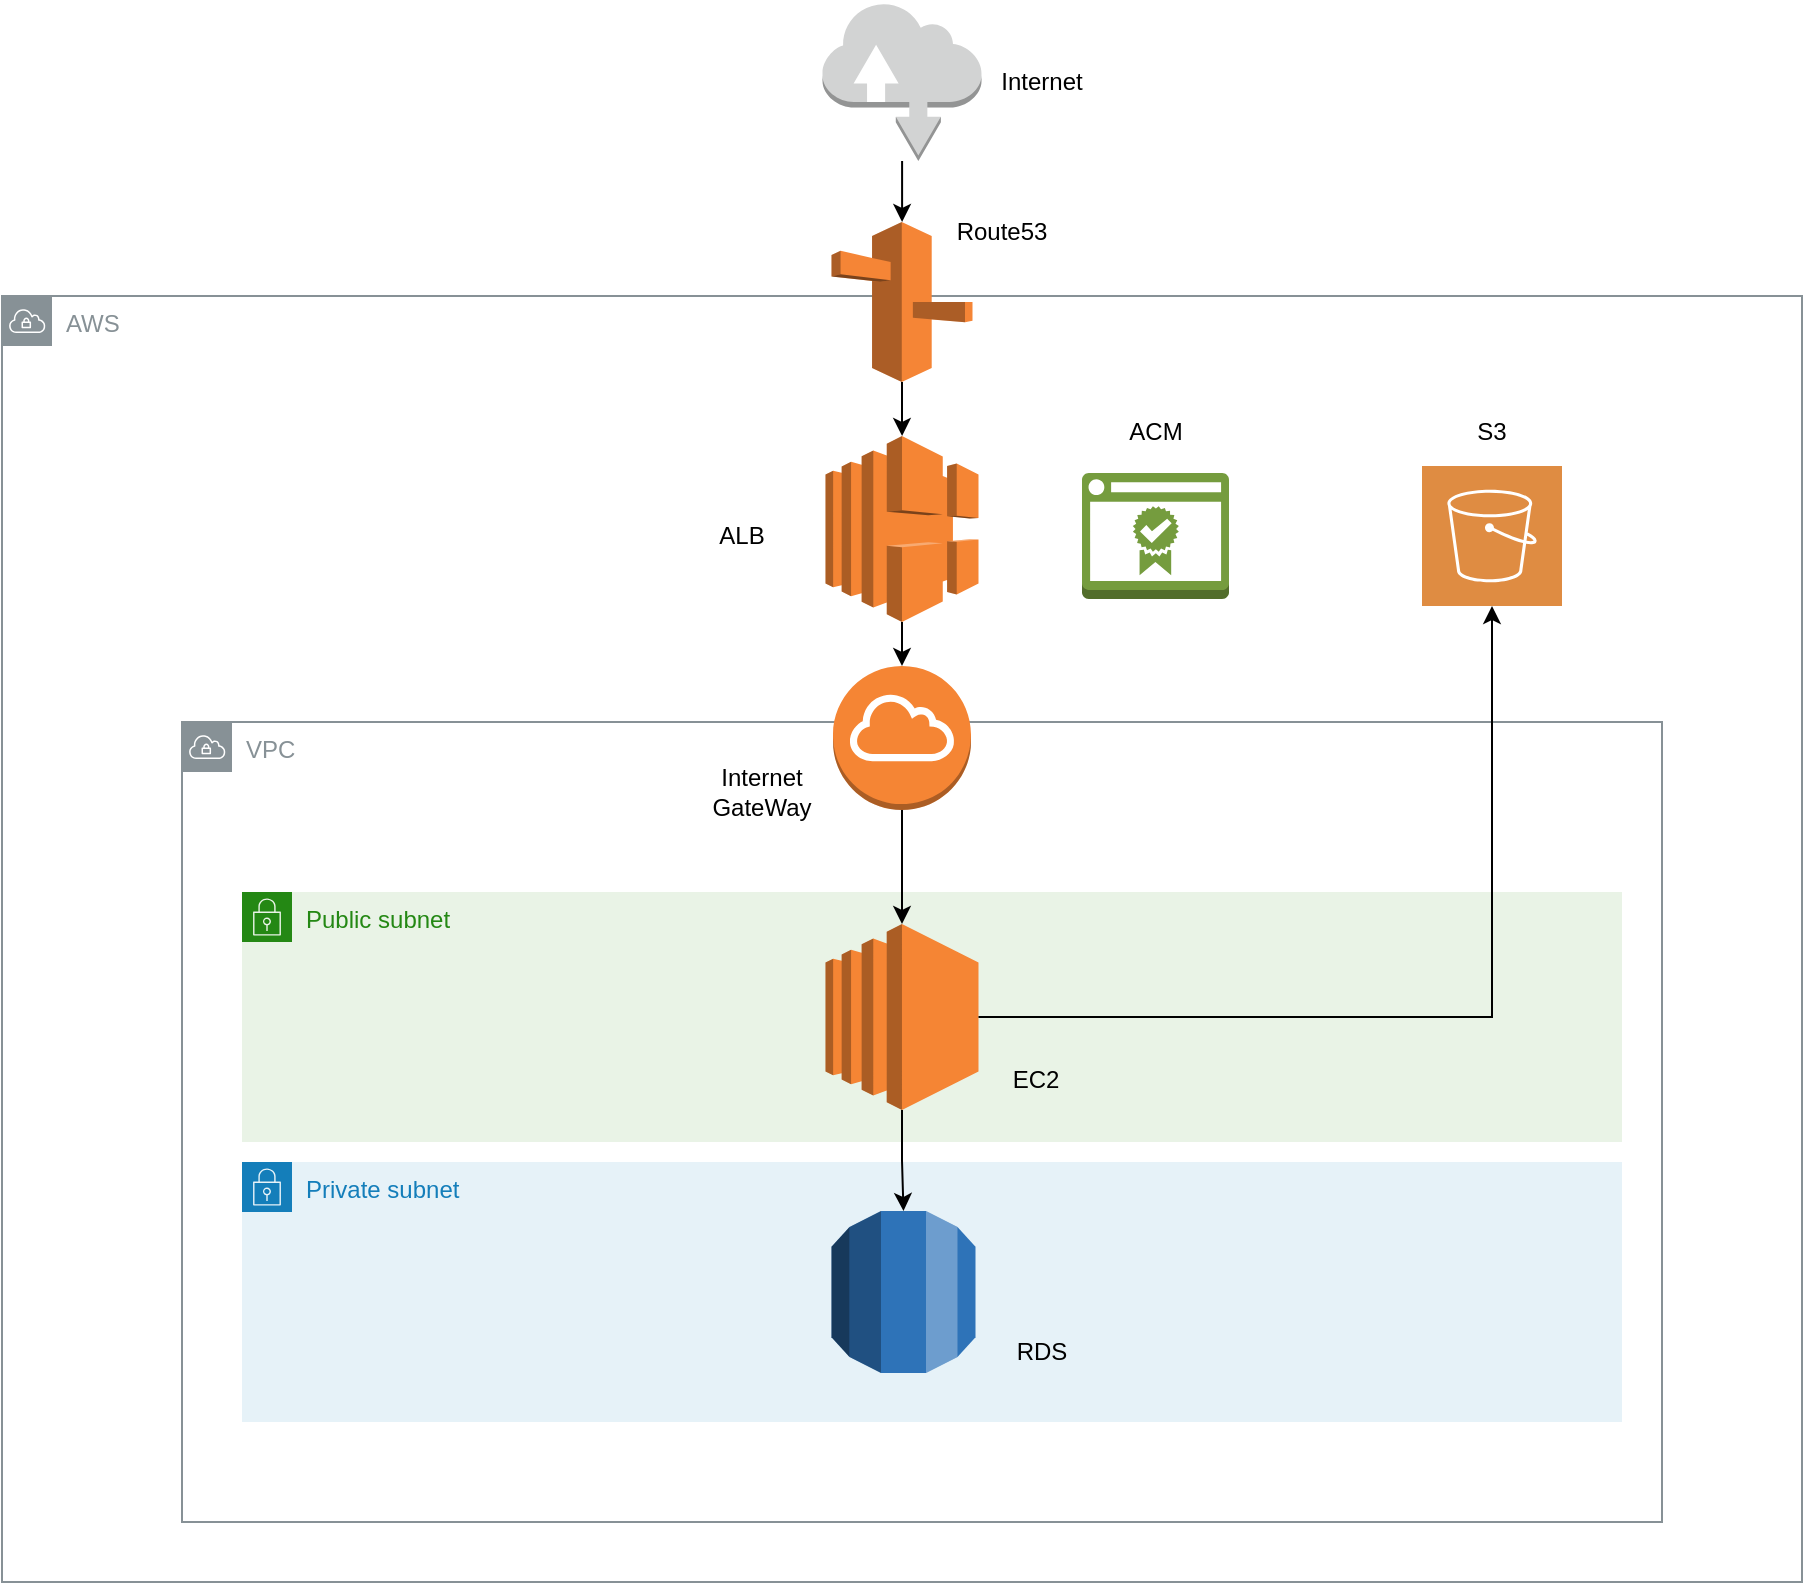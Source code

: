 <mxfile version="18.0.4" type="github">
  <diagram id="9SsaOzjTqmTuQHojiQGS" name="ページ1">
    <mxGraphModel dx="1426" dy="794" grid="1" gridSize="10" guides="1" tooltips="1" connect="1" arrows="1" fold="1" page="1" pageScale="1" pageWidth="1169" pageHeight="827" math="0" shadow="0">
      <root>
        <mxCell id="0" />
        <mxCell id="1" parent="0" />
        <mxCell id="_DxccNaKRBvqQ13TV_rj-8" value="AWS" style="sketch=0;outlineConnect=0;gradientColor=none;html=1;whiteSpace=wrap;fontSize=12;fontStyle=0;shape=mxgraph.aws4.group;grIcon=mxgraph.aws4.group_vpc;strokeColor=#879196;fillColor=none;verticalAlign=top;align=left;spacingLeft=30;fontColor=#879196;dashed=0;" vertex="1" parent="1">
          <mxGeometry x="150" y="157" width="900" height="643" as="geometry" />
        </mxCell>
        <mxCell id="_DxccNaKRBvqQ13TV_rj-1" value="VPC" style="sketch=0;outlineConnect=0;gradientColor=none;html=1;whiteSpace=wrap;fontSize=12;fontStyle=0;shape=mxgraph.aws4.group;grIcon=mxgraph.aws4.group_vpc;strokeColor=#879196;fillColor=none;verticalAlign=top;align=left;spacingLeft=30;fontColor=#879196;dashed=0;" vertex="1" parent="1">
          <mxGeometry x="240" y="370" width="740" height="400" as="geometry" />
        </mxCell>
        <mxCell id="_DxccNaKRBvqQ13TV_rj-6" value="Private subnet" style="points=[[0,0],[0.25,0],[0.5,0],[0.75,0],[1,0],[1,0.25],[1,0.5],[1,0.75],[1,1],[0.75,1],[0.5,1],[0.25,1],[0,1],[0,0.75],[0,0.5],[0,0.25]];outlineConnect=0;gradientColor=none;html=1;whiteSpace=wrap;fontSize=12;fontStyle=0;container=1;pointerEvents=0;collapsible=0;recursiveResize=0;shape=mxgraph.aws4.group;grIcon=mxgraph.aws4.group_security_group;grStroke=0;strokeColor=#147EBA;fillColor=#E6F2F8;verticalAlign=top;align=left;spacingLeft=30;fontColor=#147EBA;dashed=0;" vertex="1" parent="1">
          <mxGeometry x="270" y="590" width="690" height="130" as="geometry" />
        </mxCell>
        <mxCell id="_DxccNaKRBvqQ13TV_rj-13" value="" style="outlineConnect=0;dashed=0;verticalLabelPosition=bottom;verticalAlign=top;align=center;html=1;shape=mxgraph.aws3.rds;fillColor=#2E73B8;gradientColor=none;" vertex="1" parent="_DxccNaKRBvqQ13TV_rj-6">
          <mxGeometry x="294.75" y="24.5" width="72" height="81" as="geometry" />
        </mxCell>
        <mxCell id="_DxccNaKRBvqQ13TV_rj-7" value="Public subnet" style="points=[[0,0],[0.25,0],[0.5,0],[0.75,0],[1,0],[1,0.25],[1,0.5],[1,0.75],[1,1],[0.75,1],[0.5,1],[0.25,1],[0,1],[0,0.75],[0,0.5],[0,0.25]];outlineConnect=0;gradientColor=none;html=1;whiteSpace=wrap;fontSize=12;fontStyle=0;container=1;pointerEvents=0;collapsible=0;recursiveResize=0;shape=mxgraph.aws4.group;grIcon=mxgraph.aws4.group_security_group;grStroke=0;strokeColor=#248814;fillColor=#E9F3E6;verticalAlign=top;align=left;spacingLeft=30;fontColor=#248814;dashed=0;" vertex="1" parent="1">
          <mxGeometry x="270" y="455" width="690" height="125" as="geometry" />
        </mxCell>
        <mxCell id="_DxccNaKRBvqQ13TV_rj-11" value="" style="outlineConnect=0;dashed=0;verticalLabelPosition=bottom;verticalAlign=top;align=center;html=1;shape=mxgraph.aws3.ec2;fillColor=#F58534;gradientColor=none;" vertex="1" parent="_DxccNaKRBvqQ13TV_rj-7">
          <mxGeometry x="291.75" y="16" width="76.5" height="93" as="geometry" />
        </mxCell>
        <mxCell id="_DxccNaKRBvqQ13TV_rj-29" value="EC2" style="text;html=1;strokeColor=none;fillColor=none;align=center;verticalAlign=middle;whiteSpace=wrap;rounded=0;" vertex="1" parent="_DxccNaKRBvqQ13TV_rj-7">
          <mxGeometry x="366.5" y="79" width="60" height="30" as="geometry" />
        </mxCell>
        <mxCell id="_DxccNaKRBvqQ13TV_rj-39" style="edgeStyle=orthogonalEdgeStyle;rounded=0;orthogonalLoop=1;jettySize=auto;html=1;exitX=0.5;exitY=1;exitDx=0;exitDy=0;exitPerimeter=0;entryX=0.5;entryY=0;entryDx=0;entryDy=0;entryPerimeter=0;" edge="1" parent="1" source="_DxccNaKRBvqQ13TV_rj-9" target="_DxccNaKRBvqQ13TV_rj-11">
          <mxGeometry relative="1" as="geometry" />
        </mxCell>
        <mxCell id="_DxccNaKRBvqQ13TV_rj-9" value="" style="outlineConnect=0;dashed=0;verticalLabelPosition=bottom;verticalAlign=top;align=center;html=1;shape=mxgraph.aws3.internet_gateway;fillColor=#F58534;gradientColor=none;" vertex="1" parent="1">
          <mxGeometry x="565.5" y="342" width="69" height="72" as="geometry" />
        </mxCell>
        <mxCell id="_DxccNaKRBvqQ13TV_rj-15" value="" style="sketch=0;pointerEvents=1;shadow=0;dashed=0;html=1;strokeColor=none;fillColor=#DF8C42;labelPosition=center;verticalLabelPosition=bottom;verticalAlign=top;align=center;outlineConnect=0;shape=mxgraph.veeam2.aws_s3;" vertex="1" parent="1">
          <mxGeometry x="860" y="242" width="70" height="70" as="geometry" />
        </mxCell>
        <mxCell id="_DxccNaKRBvqQ13TV_rj-21" style="edgeStyle=orthogonalEdgeStyle;rounded=0;orthogonalLoop=1;jettySize=auto;html=1;" edge="1" parent="1" source="_DxccNaKRBvqQ13TV_rj-16" target="_DxccNaKRBvqQ13TV_rj-14">
          <mxGeometry relative="1" as="geometry" />
        </mxCell>
        <mxCell id="_DxccNaKRBvqQ13TV_rj-16" value="" style="outlineConnect=0;dashed=0;verticalLabelPosition=bottom;verticalAlign=top;align=center;html=1;shape=mxgraph.aws3.internet;fillColor=#D2D3D3;gradientColor=none;" vertex="1" parent="1">
          <mxGeometry x="560.25" y="10" width="79.5" height="79.5" as="geometry" />
        </mxCell>
        <mxCell id="_DxccNaKRBvqQ13TV_rj-26" style="edgeStyle=orthogonalEdgeStyle;rounded=0;orthogonalLoop=1;jettySize=auto;html=1;exitX=0.5;exitY=1;exitDx=0;exitDy=0;exitPerimeter=0;entryX=0.5;entryY=0;entryDx=0;entryDy=0;entryPerimeter=0;" edge="1" parent="1" source="_DxccNaKRBvqQ13TV_rj-17" target="_DxccNaKRBvqQ13TV_rj-9">
          <mxGeometry relative="1" as="geometry" />
        </mxCell>
        <mxCell id="_DxccNaKRBvqQ13TV_rj-17" value="" style="outlineConnect=0;dashed=0;verticalLabelPosition=bottom;verticalAlign=top;align=center;html=1;shape=mxgraph.aws3.elastic_load_balancing;fillColor=#F58534;gradientColor=none;" vertex="1" parent="1">
          <mxGeometry x="561.75" y="227" width="76.5" height="93" as="geometry" />
        </mxCell>
        <mxCell id="_DxccNaKRBvqQ13TV_rj-19" value="" style="outlineConnect=0;dashed=0;verticalLabelPosition=bottom;verticalAlign=top;align=center;html=1;shape=mxgraph.aws3.certificate_manager_2;fillColor=#759C3E;gradientColor=none;" vertex="1" parent="1">
          <mxGeometry x="690" y="245.5" width="73.5" height="63" as="geometry" />
        </mxCell>
        <mxCell id="_DxccNaKRBvqQ13TV_rj-22" style="edgeStyle=orthogonalEdgeStyle;rounded=0;orthogonalLoop=1;jettySize=auto;html=1;exitX=0.5;exitY=1;exitDx=0;exitDy=0;exitPerimeter=0;" edge="1" parent="1" source="_DxccNaKRBvqQ13TV_rj-14" target="_DxccNaKRBvqQ13TV_rj-17">
          <mxGeometry relative="1" as="geometry" />
        </mxCell>
        <mxCell id="_DxccNaKRBvqQ13TV_rj-14" value="" style="outlineConnect=0;dashed=0;verticalLabelPosition=bottom;verticalAlign=top;align=center;html=1;shape=mxgraph.aws3.route_53;fillColor=#F58536;gradientColor=none;" vertex="1" parent="1">
          <mxGeometry x="564.75" y="120" width="70.5" height="80" as="geometry" />
        </mxCell>
        <mxCell id="_DxccNaKRBvqQ13TV_rj-27" style="edgeStyle=orthogonalEdgeStyle;rounded=0;orthogonalLoop=1;jettySize=auto;html=1;exitX=1;exitY=0.5;exitDx=0;exitDy=0;exitPerimeter=0;" edge="1" parent="1" source="_DxccNaKRBvqQ13TV_rj-11" target="_DxccNaKRBvqQ13TV_rj-15">
          <mxGeometry relative="1" as="geometry" />
        </mxCell>
        <mxCell id="_DxccNaKRBvqQ13TV_rj-28" value="RDS" style="text;html=1;strokeColor=none;fillColor=none;align=center;verticalAlign=middle;whiteSpace=wrap;rounded=0;" vertex="1" parent="1">
          <mxGeometry x="639.75" y="670" width="60.25" height="30" as="geometry" />
        </mxCell>
        <mxCell id="_DxccNaKRBvqQ13TV_rj-30" value="Internet GateWay" style="text;html=1;strokeColor=none;fillColor=none;align=center;verticalAlign=middle;whiteSpace=wrap;rounded=0;" vertex="1" parent="1">
          <mxGeometry x="500.25" y="390" width="60" height="30" as="geometry" />
        </mxCell>
        <mxCell id="_DxccNaKRBvqQ13TV_rj-31" value="ACM" style="text;html=1;strokeColor=none;fillColor=none;align=center;verticalAlign=middle;whiteSpace=wrap;rounded=0;" vertex="1" parent="1">
          <mxGeometry x="696.75" y="210" width="60" height="30" as="geometry" />
        </mxCell>
        <mxCell id="_DxccNaKRBvqQ13TV_rj-32" value="Route53" style="text;html=1;strokeColor=none;fillColor=none;align=center;verticalAlign=middle;whiteSpace=wrap;rounded=0;" vertex="1" parent="1">
          <mxGeometry x="620" y="110" width="60" height="30" as="geometry" />
        </mxCell>
        <mxCell id="_DxccNaKRBvqQ13TV_rj-33" value="ALB" style="text;html=1;strokeColor=none;fillColor=none;align=center;verticalAlign=middle;whiteSpace=wrap;rounded=0;" vertex="1" parent="1">
          <mxGeometry x="490" y="262" width="60" height="30" as="geometry" />
        </mxCell>
        <mxCell id="_DxccNaKRBvqQ13TV_rj-34" value="S3" style="text;html=1;strokeColor=none;fillColor=none;align=center;verticalAlign=middle;whiteSpace=wrap;rounded=0;" vertex="1" parent="1">
          <mxGeometry x="865" y="210" width="60" height="30" as="geometry" />
        </mxCell>
        <mxCell id="_DxccNaKRBvqQ13TV_rj-35" value="Internet" style="text;html=1;strokeColor=none;fillColor=none;align=center;verticalAlign=middle;whiteSpace=wrap;rounded=0;" vertex="1" parent="1">
          <mxGeometry x="639.75" y="34.75" width="60" height="30" as="geometry" />
        </mxCell>
        <mxCell id="_DxccNaKRBvqQ13TV_rj-38" style="edgeStyle=orthogonalEdgeStyle;rounded=0;orthogonalLoop=1;jettySize=auto;html=1;exitX=0.5;exitY=1;exitDx=0;exitDy=0;exitPerimeter=0;entryX=0.5;entryY=0;entryDx=0;entryDy=0;entryPerimeter=0;" edge="1" parent="1" source="_DxccNaKRBvqQ13TV_rj-11" target="_DxccNaKRBvqQ13TV_rj-13">
          <mxGeometry relative="1" as="geometry" />
        </mxCell>
      </root>
    </mxGraphModel>
  </diagram>
</mxfile>

